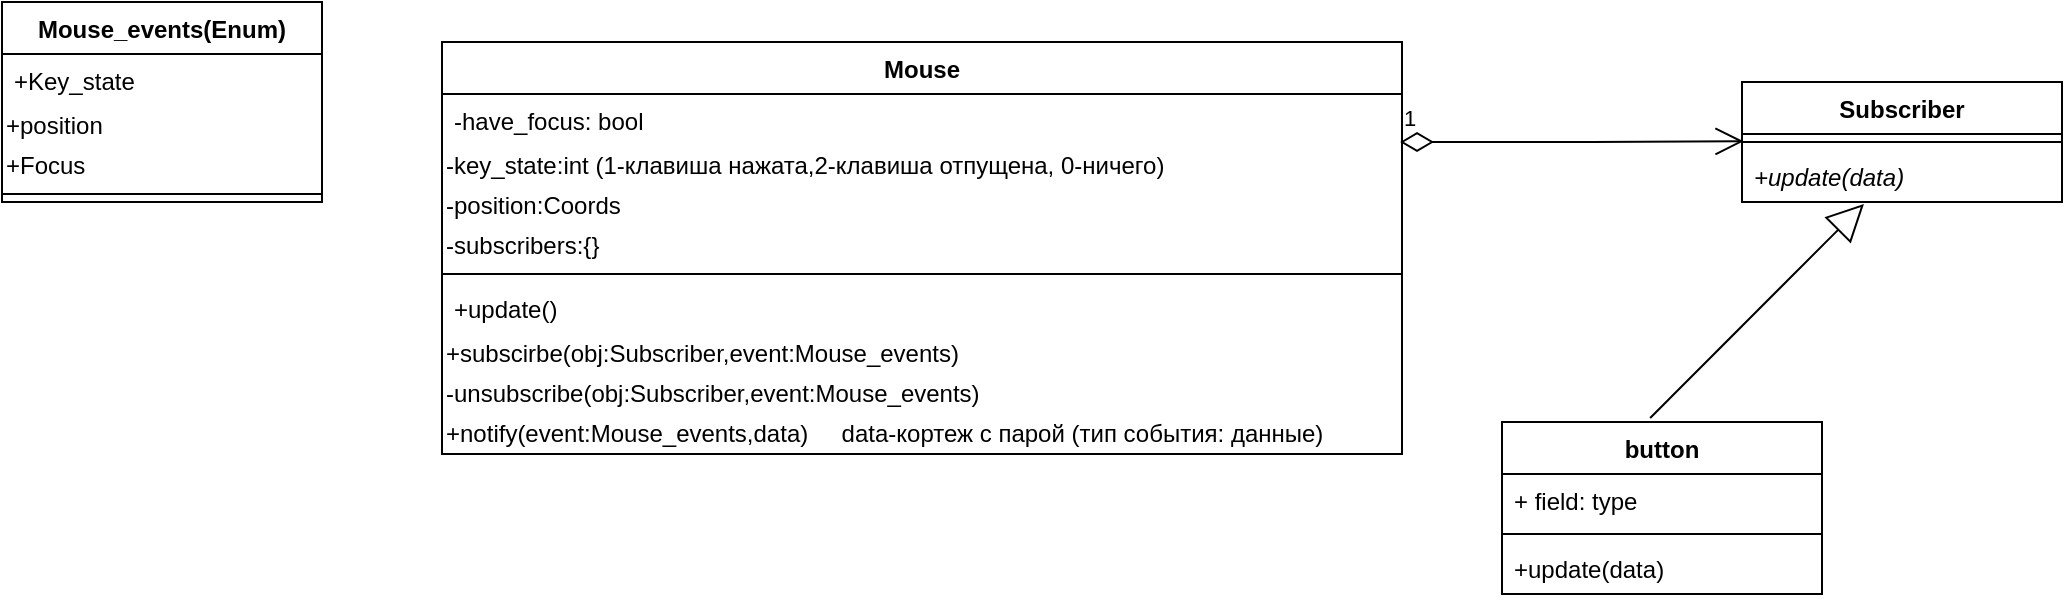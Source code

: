 <mxfile version="14.9.3" type="github">
  <diagram id="C5RBs43oDa-KdzZeNtuy" name="Page-1">
    <mxGraphModel dx="1695" dy="482" grid="1" gridSize="10" guides="1" tooltips="1" connect="1" arrows="1" fold="1" page="1" pageScale="1" pageWidth="827" pageHeight="1169" math="0" shadow="0">
      <root>
        <mxCell id="WIyWlLk6GJQsqaUBKTNV-0" />
        <mxCell id="WIyWlLk6GJQsqaUBKTNV-1" parent="WIyWlLk6GJQsqaUBKTNV-0" />
        <mxCell id="fKe1KmPcs22cKLeILPhQ-0" value="Mouse" style="swimlane;fontStyle=1;align=center;verticalAlign=top;childLayout=stackLayout;horizontal=1;startSize=26;horizontalStack=0;resizeParent=1;resizeParentMax=0;resizeLast=0;collapsible=1;marginBottom=0;" vertex="1" parent="WIyWlLk6GJQsqaUBKTNV-1">
          <mxGeometry x="-530" y="140" width="480" height="206" as="geometry" />
        </mxCell>
        <mxCell id="fKe1KmPcs22cKLeILPhQ-1" value="-have_focus: bool&#xa;" style="text;strokeColor=none;fillColor=none;align=left;verticalAlign=top;spacingLeft=4;spacingRight=4;overflow=hidden;rotatable=0;points=[[0,0.5],[1,0.5]];portConstraint=eastwest;" vertex="1" parent="fKe1KmPcs22cKLeILPhQ-0">
          <mxGeometry y="26" width="480" height="26" as="geometry" />
        </mxCell>
        <mxCell id="fKe1KmPcs22cKLeILPhQ-4" value="-key_state:int (1-клавиша нажата,2-клавиша отпущена, 0-ничего)" style="text;html=1;strokeColor=none;fillColor=none;align=left;verticalAlign=middle;whiteSpace=wrap;rounded=0;" vertex="1" parent="fKe1KmPcs22cKLeILPhQ-0">
          <mxGeometry y="52" width="480" height="20" as="geometry" />
        </mxCell>
        <mxCell id="fKe1KmPcs22cKLeILPhQ-5" value="-position:Coords" style="text;html=1;strokeColor=none;fillColor=none;align=left;verticalAlign=middle;whiteSpace=wrap;rounded=0;" vertex="1" parent="fKe1KmPcs22cKLeILPhQ-0">
          <mxGeometry y="72" width="480" height="20" as="geometry" />
        </mxCell>
        <mxCell id="fKe1KmPcs22cKLeILPhQ-7" value="-subscribers:{}" style="text;html=1;strokeColor=none;fillColor=none;align=left;verticalAlign=middle;whiteSpace=wrap;rounded=0;" vertex="1" parent="fKe1KmPcs22cKLeILPhQ-0">
          <mxGeometry y="92" width="480" height="20" as="geometry" />
        </mxCell>
        <mxCell id="fKe1KmPcs22cKLeILPhQ-2" value="" style="line;strokeWidth=1;fillColor=none;align=left;verticalAlign=middle;spacingTop=-1;spacingLeft=3;spacingRight=3;rotatable=0;labelPosition=right;points=[];portConstraint=eastwest;" vertex="1" parent="fKe1KmPcs22cKLeILPhQ-0">
          <mxGeometry y="112" width="480" height="8" as="geometry" />
        </mxCell>
        <mxCell id="fKe1KmPcs22cKLeILPhQ-3" value="+update()" style="text;strokeColor=none;fillColor=none;align=left;verticalAlign=top;spacingLeft=4;spacingRight=4;overflow=hidden;rotatable=0;points=[[0,0.5],[1,0.5]];portConstraint=eastwest;" vertex="1" parent="fKe1KmPcs22cKLeILPhQ-0">
          <mxGeometry y="120" width="480" height="26" as="geometry" />
        </mxCell>
        <mxCell id="fKe1KmPcs22cKLeILPhQ-15" value="+subscirbe(obj:Subscriber,event:Mouse_events)" style="text;html=1;strokeColor=none;fillColor=none;align=left;verticalAlign=middle;whiteSpace=wrap;rounded=0;" vertex="1" parent="fKe1KmPcs22cKLeILPhQ-0">
          <mxGeometry y="146" width="480" height="20" as="geometry" />
        </mxCell>
        <mxCell id="fKe1KmPcs22cKLeILPhQ-16" value="-unsubscribe(obj:Subscriber,event:Mouse_events)" style="text;html=1;strokeColor=none;fillColor=none;align=left;verticalAlign=middle;whiteSpace=wrap;rounded=0;" vertex="1" parent="fKe1KmPcs22cKLeILPhQ-0">
          <mxGeometry y="166" width="480" height="20" as="geometry" />
        </mxCell>
        <mxCell id="fKe1KmPcs22cKLeILPhQ-17" value="+notify(event:Mouse_events,data)&amp;nbsp; &amp;nbsp; &amp;nbsp;data-кортеж с парой (тип события: данные)" style="text;html=1;strokeColor=none;fillColor=none;align=left;verticalAlign=middle;whiteSpace=wrap;rounded=0;" vertex="1" parent="fKe1KmPcs22cKLeILPhQ-0">
          <mxGeometry y="186" width="480" height="20" as="geometry" />
        </mxCell>
        <mxCell id="fKe1KmPcs22cKLeILPhQ-8" value="Mouse_events(Enum)" style="swimlane;fontStyle=1;align=center;verticalAlign=top;childLayout=stackLayout;horizontal=1;startSize=26;horizontalStack=0;resizeParent=1;resizeParentMax=0;resizeLast=0;collapsible=1;marginBottom=0;" vertex="1" parent="WIyWlLk6GJQsqaUBKTNV-1">
          <mxGeometry x="-750" y="120" width="160" height="100" as="geometry" />
        </mxCell>
        <mxCell id="fKe1KmPcs22cKLeILPhQ-9" value="+Key_state" style="text;strokeColor=none;fillColor=none;align=left;verticalAlign=top;spacingLeft=4;spacingRight=4;overflow=hidden;rotatable=0;points=[[0,0.5],[1,0.5]];portConstraint=eastwest;" vertex="1" parent="fKe1KmPcs22cKLeILPhQ-8">
          <mxGeometry y="26" width="160" height="26" as="geometry" />
        </mxCell>
        <mxCell id="fKe1KmPcs22cKLeILPhQ-12" value="+position" style="text;html=1;strokeColor=none;fillColor=none;align=left;verticalAlign=middle;whiteSpace=wrap;rounded=0;" vertex="1" parent="fKe1KmPcs22cKLeILPhQ-8">
          <mxGeometry y="52" width="160" height="20" as="geometry" />
        </mxCell>
        <mxCell id="fKe1KmPcs22cKLeILPhQ-13" value="+Focus" style="text;html=1;strokeColor=none;fillColor=none;align=left;verticalAlign=middle;whiteSpace=wrap;rounded=0;" vertex="1" parent="fKe1KmPcs22cKLeILPhQ-8">
          <mxGeometry y="72" width="160" height="20" as="geometry" />
        </mxCell>
        <mxCell id="fKe1KmPcs22cKLeILPhQ-10" value="" style="line;strokeWidth=1;fillColor=none;align=left;verticalAlign=middle;spacingTop=-1;spacingLeft=3;spacingRight=3;rotatable=0;labelPosition=right;points=[];portConstraint=eastwest;" vertex="1" parent="fKe1KmPcs22cKLeILPhQ-8">
          <mxGeometry y="92" width="160" height="8" as="geometry" />
        </mxCell>
        <mxCell id="fKe1KmPcs22cKLeILPhQ-18" value="Subscriber" style="swimlane;fontStyle=1;align=center;verticalAlign=top;childLayout=stackLayout;horizontal=1;startSize=26;horizontalStack=0;resizeParent=1;resizeParentMax=0;resizeLast=0;collapsible=1;marginBottom=0;" vertex="1" parent="WIyWlLk6GJQsqaUBKTNV-1">
          <mxGeometry x="120" y="160" width="160" height="60" as="geometry" />
        </mxCell>
        <mxCell id="fKe1KmPcs22cKLeILPhQ-20" value="" style="line;strokeWidth=1;fillColor=none;align=left;verticalAlign=middle;spacingTop=-1;spacingLeft=3;spacingRight=3;rotatable=0;labelPosition=right;points=[];portConstraint=eastwest;" vertex="1" parent="fKe1KmPcs22cKLeILPhQ-18">
          <mxGeometry y="26" width="160" height="8" as="geometry" />
        </mxCell>
        <mxCell id="fKe1KmPcs22cKLeILPhQ-21" value="+update(data)" style="text;strokeColor=none;fillColor=none;align=left;verticalAlign=top;spacingLeft=4;spacingRight=4;overflow=hidden;rotatable=0;points=[[0,0.5],[1,0.5]];portConstraint=eastwest;fontStyle=2" vertex="1" parent="fKe1KmPcs22cKLeILPhQ-18">
          <mxGeometry y="34" width="160" height="26" as="geometry" />
        </mxCell>
        <mxCell id="fKe1KmPcs22cKLeILPhQ-23" value="button&#xa;" style="swimlane;fontStyle=1;align=center;verticalAlign=top;childLayout=stackLayout;horizontal=1;startSize=26;horizontalStack=0;resizeParent=1;resizeParentMax=0;resizeLast=0;collapsible=1;marginBottom=0;" vertex="1" parent="WIyWlLk6GJQsqaUBKTNV-1">
          <mxGeometry y="330" width="160" height="86" as="geometry" />
        </mxCell>
        <mxCell id="fKe1KmPcs22cKLeILPhQ-24" value="+ field: type" style="text;strokeColor=none;fillColor=none;align=left;verticalAlign=top;spacingLeft=4;spacingRight=4;overflow=hidden;rotatable=0;points=[[0,0.5],[1,0.5]];portConstraint=eastwest;" vertex="1" parent="fKe1KmPcs22cKLeILPhQ-23">
          <mxGeometry y="26" width="160" height="26" as="geometry" />
        </mxCell>
        <mxCell id="fKe1KmPcs22cKLeILPhQ-25" value="" style="line;strokeWidth=1;fillColor=none;align=left;verticalAlign=middle;spacingTop=-1;spacingLeft=3;spacingRight=3;rotatable=0;labelPosition=right;points=[];portConstraint=eastwest;" vertex="1" parent="fKe1KmPcs22cKLeILPhQ-23">
          <mxGeometry y="52" width="160" height="8" as="geometry" />
        </mxCell>
        <mxCell id="fKe1KmPcs22cKLeILPhQ-26" value="+update(data)" style="text;strokeColor=none;fillColor=none;align=left;verticalAlign=top;spacingLeft=4;spacingRight=4;overflow=hidden;rotatable=0;points=[[0,0.5],[1,0.5]];portConstraint=eastwest;" vertex="1" parent="fKe1KmPcs22cKLeILPhQ-23">
          <mxGeometry y="60" width="160" height="26" as="geometry" />
        </mxCell>
        <mxCell id="fKe1KmPcs22cKLeILPhQ-29" value="1" style="endArrow=open;html=1;endSize=12;startArrow=diamondThin;startSize=14;startFill=0;edgeStyle=orthogonalEdgeStyle;align=left;verticalAlign=bottom;exitX=0.998;exitY=0.923;exitDx=0;exitDy=0;exitPerimeter=0;entryX=0.005;entryY=0.458;entryDx=0;entryDy=0;entryPerimeter=0;" edge="1" parent="WIyWlLk6GJQsqaUBKTNV-1" source="fKe1KmPcs22cKLeILPhQ-1" target="fKe1KmPcs22cKLeILPhQ-20">
          <mxGeometry x="-1" y="3" relative="1" as="geometry">
            <mxPoint x="-45" y="190" as="sourcePoint" />
            <mxPoint x="115" y="190" as="targetPoint" />
          </mxGeometry>
        </mxCell>
        <mxCell id="fKe1KmPcs22cKLeILPhQ-30" value="" style="endArrow=block;endSize=16;endFill=0;html=1;entryX=0.381;entryY=1.038;entryDx=0;entryDy=0;entryPerimeter=0;exitX=0.463;exitY=-0.023;exitDx=0;exitDy=0;exitPerimeter=0;" edge="1" parent="WIyWlLk6GJQsqaUBKTNV-1" source="fKe1KmPcs22cKLeILPhQ-23" target="fKe1KmPcs22cKLeILPhQ-21">
          <mxGeometry width="160" relative="1" as="geometry">
            <mxPoint x="30" y="310" as="sourcePoint" />
            <mxPoint x="190" y="310" as="targetPoint" />
          </mxGeometry>
        </mxCell>
      </root>
    </mxGraphModel>
  </diagram>
</mxfile>
